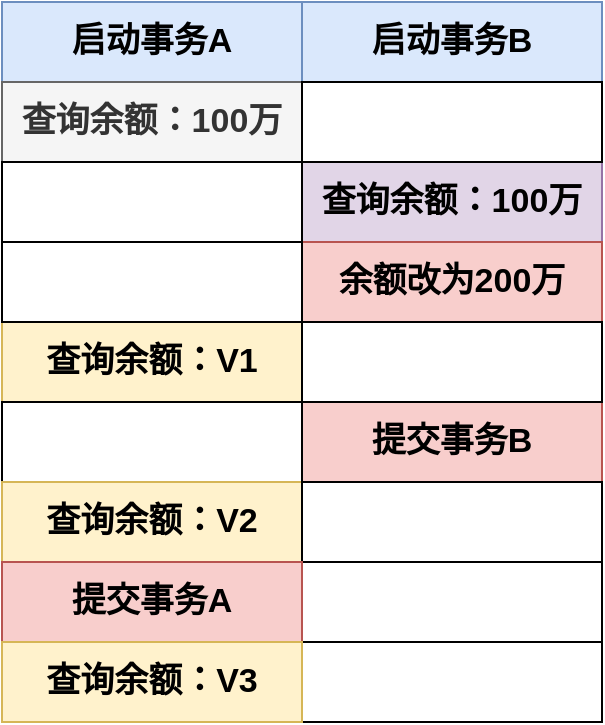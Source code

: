 <mxfile version="21.0.6" type="github">
  <diagram name="第 1 页" id="7IBz1Ru4UaJhS7CA6VLU">
    <mxGraphModel dx="1366" dy="836" grid="1" gridSize="10" guides="1" tooltips="1" connect="1" arrows="1" fold="1" page="1" pageScale="1" pageWidth="827" pageHeight="1169" math="0" shadow="0">
      <root>
        <mxCell id="0" />
        <mxCell id="1" parent="0" />
        <mxCell id="S0o7eQK9lR6dEnzU5vZ2-1" value="&lt;b&gt;&lt;font style=&quot;font-size: 17px;&quot;&gt;启动事务A&lt;/font&gt;&lt;/b&gt;" style="rounded=0;whiteSpace=wrap;html=1;fontSize=15;fillColor=#dae8fc;strokeColor=#6c8ebf;" vertex="1" parent="1">
          <mxGeometry x="100" y="160" width="150" height="40" as="geometry" />
        </mxCell>
        <mxCell id="S0o7eQK9lR6dEnzU5vZ2-2" value="&lt;b&gt;&lt;font style=&quot;font-size: 17px;&quot;&gt;启动事务B&lt;/font&gt;&lt;/b&gt;" style="rounded=0;whiteSpace=wrap;html=1;fontSize=15;fillColor=#dae8fc;strokeColor=#6c8ebf;" vertex="1" parent="1">
          <mxGeometry x="250" y="160" width="150" height="40" as="geometry" />
        </mxCell>
        <mxCell id="S0o7eQK9lR6dEnzU5vZ2-3" value="&lt;span style=&quot;font-size: 17px;&quot;&gt;&lt;b&gt;查询余额：100万&lt;/b&gt;&lt;/span&gt;" style="rounded=0;whiteSpace=wrap;html=1;fontSize=15;fillColor=#f5f5f5;strokeColor=#666666;fontColor=#333333;" vertex="1" parent="1">
          <mxGeometry x="100" y="200" width="150" height="40" as="geometry" />
        </mxCell>
        <mxCell id="S0o7eQK9lR6dEnzU5vZ2-4" value="&lt;span style=&quot;font-size: 17px;&quot;&gt;&lt;b&gt;查询余额：100万&lt;/b&gt;&lt;/span&gt;" style="rounded=0;whiteSpace=wrap;html=1;fontSize=15;fillColor=#e1d5e7;strokeColor=#9673a6;" vertex="1" parent="1">
          <mxGeometry x="250" y="240" width="150" height="40" as="geometry" />
        </mxCell>
        <mxCell id="S0o7eQK9lR6dEnzU5vZ2-5" value="" style="rounded=0;whiteSpace=wrap;html=1;fontSize=15;" vertex="1" parent="1">
          <mxGeometry x="250" y="200" width="150" height="40" as="geometry" />
        </mxCell>
        <mxCell id="S0o7eQK9lR6dEnzU5vZ2-6" value="&lt;span style=&quot;font-size: 17px;&quot;&gt;&lt;b&gt;余额改为200万&lt;/b&gt;&lt;/span&gt;" style="rounded=0;whiteSpace=wrap;html=1;fontSize=15;fillColor=#f8cecc;strokeColor=#b85450;" vertex="1" parent="1">
          <mxGeometry x="250" y="280" width="150" height="40" as="geometry" />
        </mxCell>
        <mxCell id="S0o7eQK9lR6dEnzU5vZ2-7" value="&lt;b style=&quot;border-color: var(--border-color); font-size: 17px;&quot;&gt;查询余额：V1&lt;/b&gt;" style="rounded=0;whiteSpace=wrap;html=1;fontSize=15;fillColor=#fff2cc;strokeColor=#d6b656;" vertex="1" parent="1">
          <mxGeometry x="100" y="320" width="150" height="40" as="geometry" />
        </mxCell>
        <mxCell id="S0o7eQK9lR6dEnzU5vZ2-8" value="&lt;b style=&quot;border-color: var(--border-color); font-size: 17px;&quot;&gt;提交事务B&lt;/b&gt;" style="rounded=0;whiteSpace=wrap;html=1;fontSize=15;fillColor=#f8cecc;strokeColor=#b85450;" vertex="1" parent="1">
          <mxGeometry x="250" y="360" width="150" height="40" as="geometry" />
        </mxCell>
        <mxCell id="S0o7eQK9lR6dEnzU5vZ2-9" value="" style="rounded=0;whiteSpace=wrap;html=1;fontSize=15;" vertex="1" parent="1">
          <mxGeometry x="100" y="240" width="150" height="40" as="geometry" />
        </mxCell>
        <mxCell id="S0o7eQK9lR6dEnzU5vZ2-10" value="" style="rounded=0;whiteSpace=wrap;html=1;fontSize=15;" vertex="1" parent="1">
          <mxGeometry x="100" y="280" width="150" height="40" as="geometry" />
        </mxCell>
        <mxCell id="S0o7eQK9lR6dEnzU5vZ2-11" value="" style="rounded=0;whiteSpace=wrap;html=1;fontSize=15;" vertex="1" parent="1">
          <mxGeometry x="250" y="320" width="150" height="40" as="geometry" />
        </mxCell>
        <mxCell id="S0o7eQK9lR6dEnzU5vZ2-12" value="" style="rounded=0;whiteSpace=wrap;html=1;fontSize=15;" vertex="1" parent="1">
          <mxGeometry x="100" y="360" width="150" height="40" as="geometry" />
        </mxCell>
        <mxCell id="S0o7eQK9lR6dEnzU5vZ2-13" value="&lt;b style=&quot;border-color: var(--border-color); font-size: 17px;&quot;&gt;查询余额：V2&lt;/b&gt;" style="rounded=0;whiteSpace=wrap;html=1;fontSize=15;fillColor=#fff2cc;strokeColor=#d6b656;" vertex="1" parent="1">
          <mxGeometry x="100" y="400" width="150" height="40" as="geometry" />
        </mxCell>
        <mxCell id="S0o7eQK9lR6dEnzU5vZ2-14" value="" style="rounded=0;whiteSpace=wrap;html=1;fontSize=15;" vertex="1" parent="1">
          <mxGeometry x="250" y="400" width="150" height="40" as="geometry" />
        </mxCell>
        <mxCell id="S0o7eQK9lR6dEnzU5vZ2-15" value="" style="rounded=0;whiteSpace=wrap;html=1;fontSize=15;" vertex="1" parent="1">
          <mxGeometry x="250" y="440" width="150" height="40" as="geometry" />
        </mxCell>
        <mxCell id="S0o7eQK9lR6dEnzU5vZ2-16" value="" style="rounded=0;whiteSpace=wrap;html=1;fontSize=15;" vertex="1" parent="1">
          <mxGeometry x="250" y="480" width="150" height="40" as="geometry" />
        </mxCell>
        <mxCell id="S0o7eQK9lR6dEnzU5vZ2-17" value="&lt;b style=&quot;border-color: var(--border-color); font-size: 17px;&quot;&gt;提交事务A&lt;/b&gt;" style="rounded=0;whiteSpace=wrap;html=1;fontSize=15;fillColor=#f8cecc;strokeColor=#b85450;" vertex="1" parent="1">
          <mxGeometry x="100" y="440" width="150" height="40" as="geometry" />
        </mxCell>
        <mxCell id="S0o7eQK9lR6dEnzU5vZ2-18" value="&lt;b style=&quot;border-color: var(--border-color); font-size: 17px;&quot;&gt;查询余额：V3&lt;/b&gt;" style="rounded=0;whiteSpace=wrap;html=1;fontSize=15;fillColor=#fff2cc;strokeColor=#d6b656;" vertex="1" parent="1">
          <mxGeometry x="100" y="480" width="150" height="40" as="geometry" />
        </mxCell>
      </root>
    </mxGraphModel>
  </diagram>
</mxfile>
